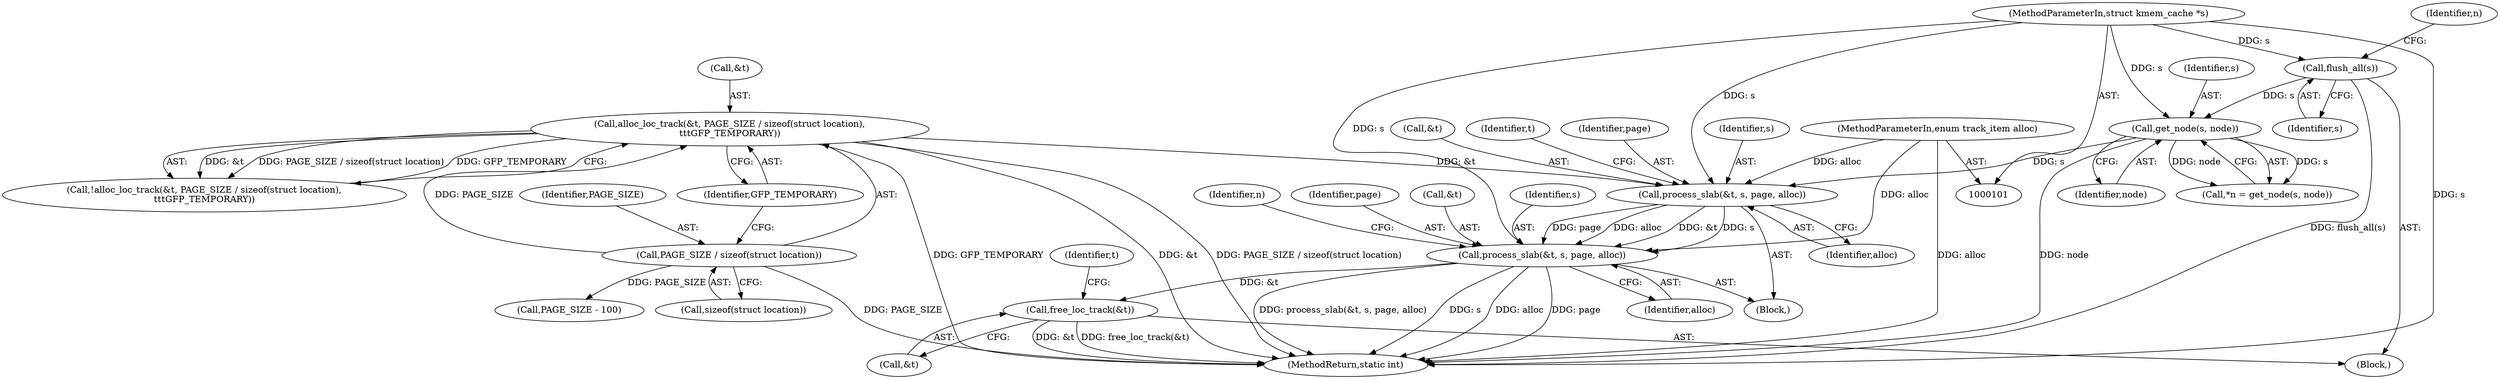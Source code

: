 digraph "0_linux_f8bd2258e2d520dff28c855658bd24bdafb5102d_9@API" {
"1000390" [label="(Call,free_loc_track(&t))"];
"1000160" [label="(Call,process_slab(&t, s, page, alloc))"];
"1000154" [label="(Call,process_slab(&t, s, page, alloc))"];
"1000117" [label="(Call,alloc_loc_track(&t, PAGE_SIZE / sizeof(struct location),\n\t\t\tGFP_TEMPORARY))"];
"1000120" [label="(Call,PAGE_SIZE / sizeof(struct location))"];
"1000135" [label="(Call,get_node(s, node))"];
"1000129" [label="(Call,flush_all(s))"];
"1000102" [label="(MethodParameterIn,struct kmem_cache *s)"];
"1000104" [label="(MethodParameterIn,enum track_item alloc)"];
"1000105" [label="(Block,)"];
"1000129" [label="(Call,flush_all(s))"];
"1000161" [label="(Call,&t)"];
"1000104" [label="(MethodParameterIn,enum track_item alloc)"];
"1000157" [label="(Identifier,s)"];
"1000131" [label="(Block,)"];
"1000390" [label="(Call,free_loc_track(&t))"];
"1000136" [label="(Identifier,s)"];
"1000163" [label="(Identifier,s)"];
"1000160" [label="(Call,process_slab(&t, s, page, alloc))"];
"1000169" [label="(Identifier,n)"];
"1000164" [label="(Identifier,page)"];
"1000116" [label="(Call,!alloc_loc_track(&t, PAGE_SIZE / sizeof(struct location),\n\t\t\tGFP_TEMPORARY))"];
"1000133" [label="(Call,*n = get_node(s, node))"];
"1000134" [label="(Identifier,n)"];
"1000196" [label="(Call,PAGE_SIZE - 100)"];
"1000165" [label="(Identifier,alloc)"];
"1000135" [label="(Call,get_node(s, node))"];
"1000117" [label="(Call,alloc_loc_track(&t, PAGE_SIZE / sizeof(struct location),\n\t\t\tGFP_TEMPORARY))"];
"1000121" [label="(Identifier,PAGE_SIZE)"];
"1000137" [label="(Identifier,node)"];
"1000391" [label="(Call,&t)"];
"1000159" [label="(Identifier,alloc)"];
"1000155" [label="(Call,&t)"];
"1000162" [label="(Identifier,t)"];
"1000120" [label="(Call,PAGE_SIZE / sizeof(struct location))"];
"1000124" [label="(Identifier,GFP_TEMPORARY)"];
"1000158" [label="(Identifier,page)"];
"1000405" [label="(MethodReturn,static int)"];
"1000154" [label="(Call,process_slab(&t, s, page, alloc))"];
"1000102" [label="(MethodParameterIn,struct kmem_cache *s)"];
"1000122" [label="(Call,sizeof(struct location))"];
"1000118" [label="(Call,&t)"];
"1000396" [label="(Identifier,t)"];
"1000130" [label="(Identifier,s)"];
"1000390" -> "1000105"  [label="AST: "];
"1000390" -> "1000391"  [label="CFG: "];
"1000391" -> "1000390"  [label="AST: "];
"1000396" -> "1000390"  [label="CFG: "];
"1000390" -> "1000405"  [label="DDG: free_loc_track(&t)"];
"1000390" -> "1000405"  [label="DDG: &t"];
"1000160" -> "1000390"  [label="DDG: &t"];
"1000160" -> "1000131"  [label="AST: "];
"1000160" -> "1000165"  [label="CFG: "];
"1000161" -> "1000160"  [label="AST: "];
"1000163" -> "1000160"  [label="AST: "];
"1000164" -> "1000160"  [label="AST: "];
"1000165" -> "1000160"  [label="AST: "];
"1000169" -> "1000160"  [label="CFG: "];
"1000160" -> "1000405"  [label="DDG: page"];
"1000160" -> "1000405"  [label="DDG: process_slab(&t, s, page, alloc)"];
"1000160" -> "1000405"  [label="DDG: s"];
"1000160" -> "1000405"  [label="DDG: alloc"];
"1000154" -> "1000160"  [label="DDG: &t"];
"1000154" -> "1000160"  [label="DDG: s"];
"1000154" -> "1000160"  [label="DDG: page"];
"1000154" -> "1000160"  [label="DDG: alloc"];
"1000102" -> "1000160"  [label="DDG: s"];
"1000104" -> "1000160"  [label="DDG: alloc"];
"1000154" -> "1000131"  [label="AST: "];
"1000154" -> "1000159"  [label="CFG: "];
"1000155" -> "1000154"  [label="AST: "];
"1000157" -> "1000154"  [label="AST: "];
"1000158" -> "1000154"  [label="AST: "];
"1000159" -> "1000154"  [label="AST: "];
"1000162" -> "1000154"  [label="CFG: "];
"1000117" -> "1000154"  [label="DDG: &t"];
"1000135" -> "1000154"  [label="DDG: s"];
"1000102" -> "1000154"  [label="DDG: s"];
"1000104" -> "1000154"  [label="DDG: alloc"];
"1000117" -> "1000116"  [label="AST: "];
"1000117" -> "1000124"  [label="CFG: "];
"1000118" -> "1000117"  [label="AST: "];
"1000120" -> "1000117"  [label="AST: "];
"1000124" -> "1000117"  [label="AST: "];
"1000116" -> "1000117"  [label="CFG: "];
"1000117" -> "1000405"  [label="DDG: &t"];
"1000117" -> "1000405"  [label="DDG: PAGE_SIZE / sizeof(struct location)"];
"1000117" -> "1000405"  [label="DDG: GFP_TEMPORARY"];
"1000117" -> "1000116"  [label="DDG: &t"];
"1000117" -> "1000116"  [label="DDG: PAGE_SIZE / sizeof(struct location)"];
"1000117" -> "1000116"  [label="DDG: GFP_TEMPORARY"];
"1000120" -> "1000117"  [label="DDG: PAGE_SIZE"];
"1000120" -> "1000122"  [label="CFG: "];
"1000121" -> "1000120"  [label="AST: "];
"1000122" -> "1000120"  [label="AST: "];
"1000124" -> "1000120"  [label="CFG: "];
"1000120" -> "1000405"  [label="DDG: PAGE_SIZE"];
"1000120" -> "1000196"  [label="DDG: PAGE_SIZE"];
"1000135" -> "1000133"  [label="AST: "];
"1000135" -> "1000137"  [label="CFG: "];
"1000136" -> "1000135"  [label="AST: "];
"1000137" -> "1000135"  [label="AST: "];
"1000133" -> "1000135"  [label="CFG: "];
"1000135" -> "1000405"  [label="DDG: node"];
"1000135" -> "1000133"  [label="DDG: s"];
"1000135" -> "1000133"  [label="DDG: node"];
"1000129" -> "1000135"  [label="DDG: s"];
"1000102" -> "1000135"  [label="DDG: s"];
"1000129" -> "1000105"  [label="AST: "];
"1000129" -> "1000130"  [label="CFG: "];
"1000130" -> "1000129"  [label="AST: "];
"1000134" -> "1000129"  [label="CFG: "];
"1000129" -> "1000405"  [label="DDG: flush_all(s)"];
"1000102" -> "1000129"  [label="DDG: s"];
"1000102" -> "1000101"  [label="AST: "];
"1000102" -> "1000405"  [label="DDG: s"];
"1000104" -> "1000101"  [label="AST: "];
"1000104" -> "1000405"  [label="DDG: alloc"];
}
